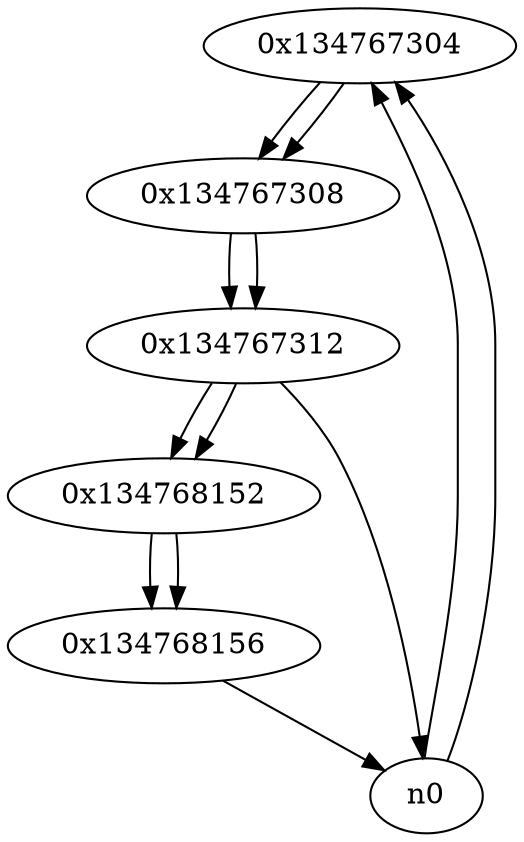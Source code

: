 digraph G{
/* nodes */
  n1 [label="0x134767304"]
  n2 [label="0x134767308"]
  n3 [label="0x134767312"]
  n4 [label="0x134768152"]
  n5 [label="0x134768156"]
/* edges */
n1 -> n2;
n0 -> n1;
n0 -> n1;
n2 -> n3;
n1 -> n2;
n3 -> n4;
n3 -> n0;
n2 -> n3;
n4 -> n5;
n3 -> n4;
n5 -> n0;
n4 -> n5;
}

